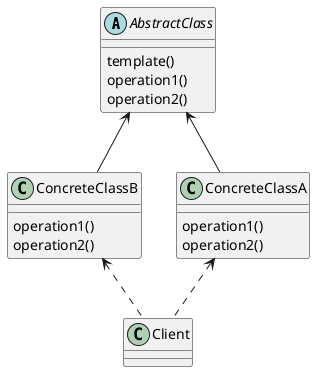 @startuml
abstract class AbstractClass {
    template()
    operation1()
    operation2()
}
class ConcreteClassA {
    operation1()
    operation2()
}
class ConcreteClassB {
    operation1()
    operation2()
}
AbstractClass <-- ConcreteClassA
AbstractClass <-- ConcreteClassB
Client .up.> ConcreteClassA
Client .up.> ConcreteClassB
@enduml